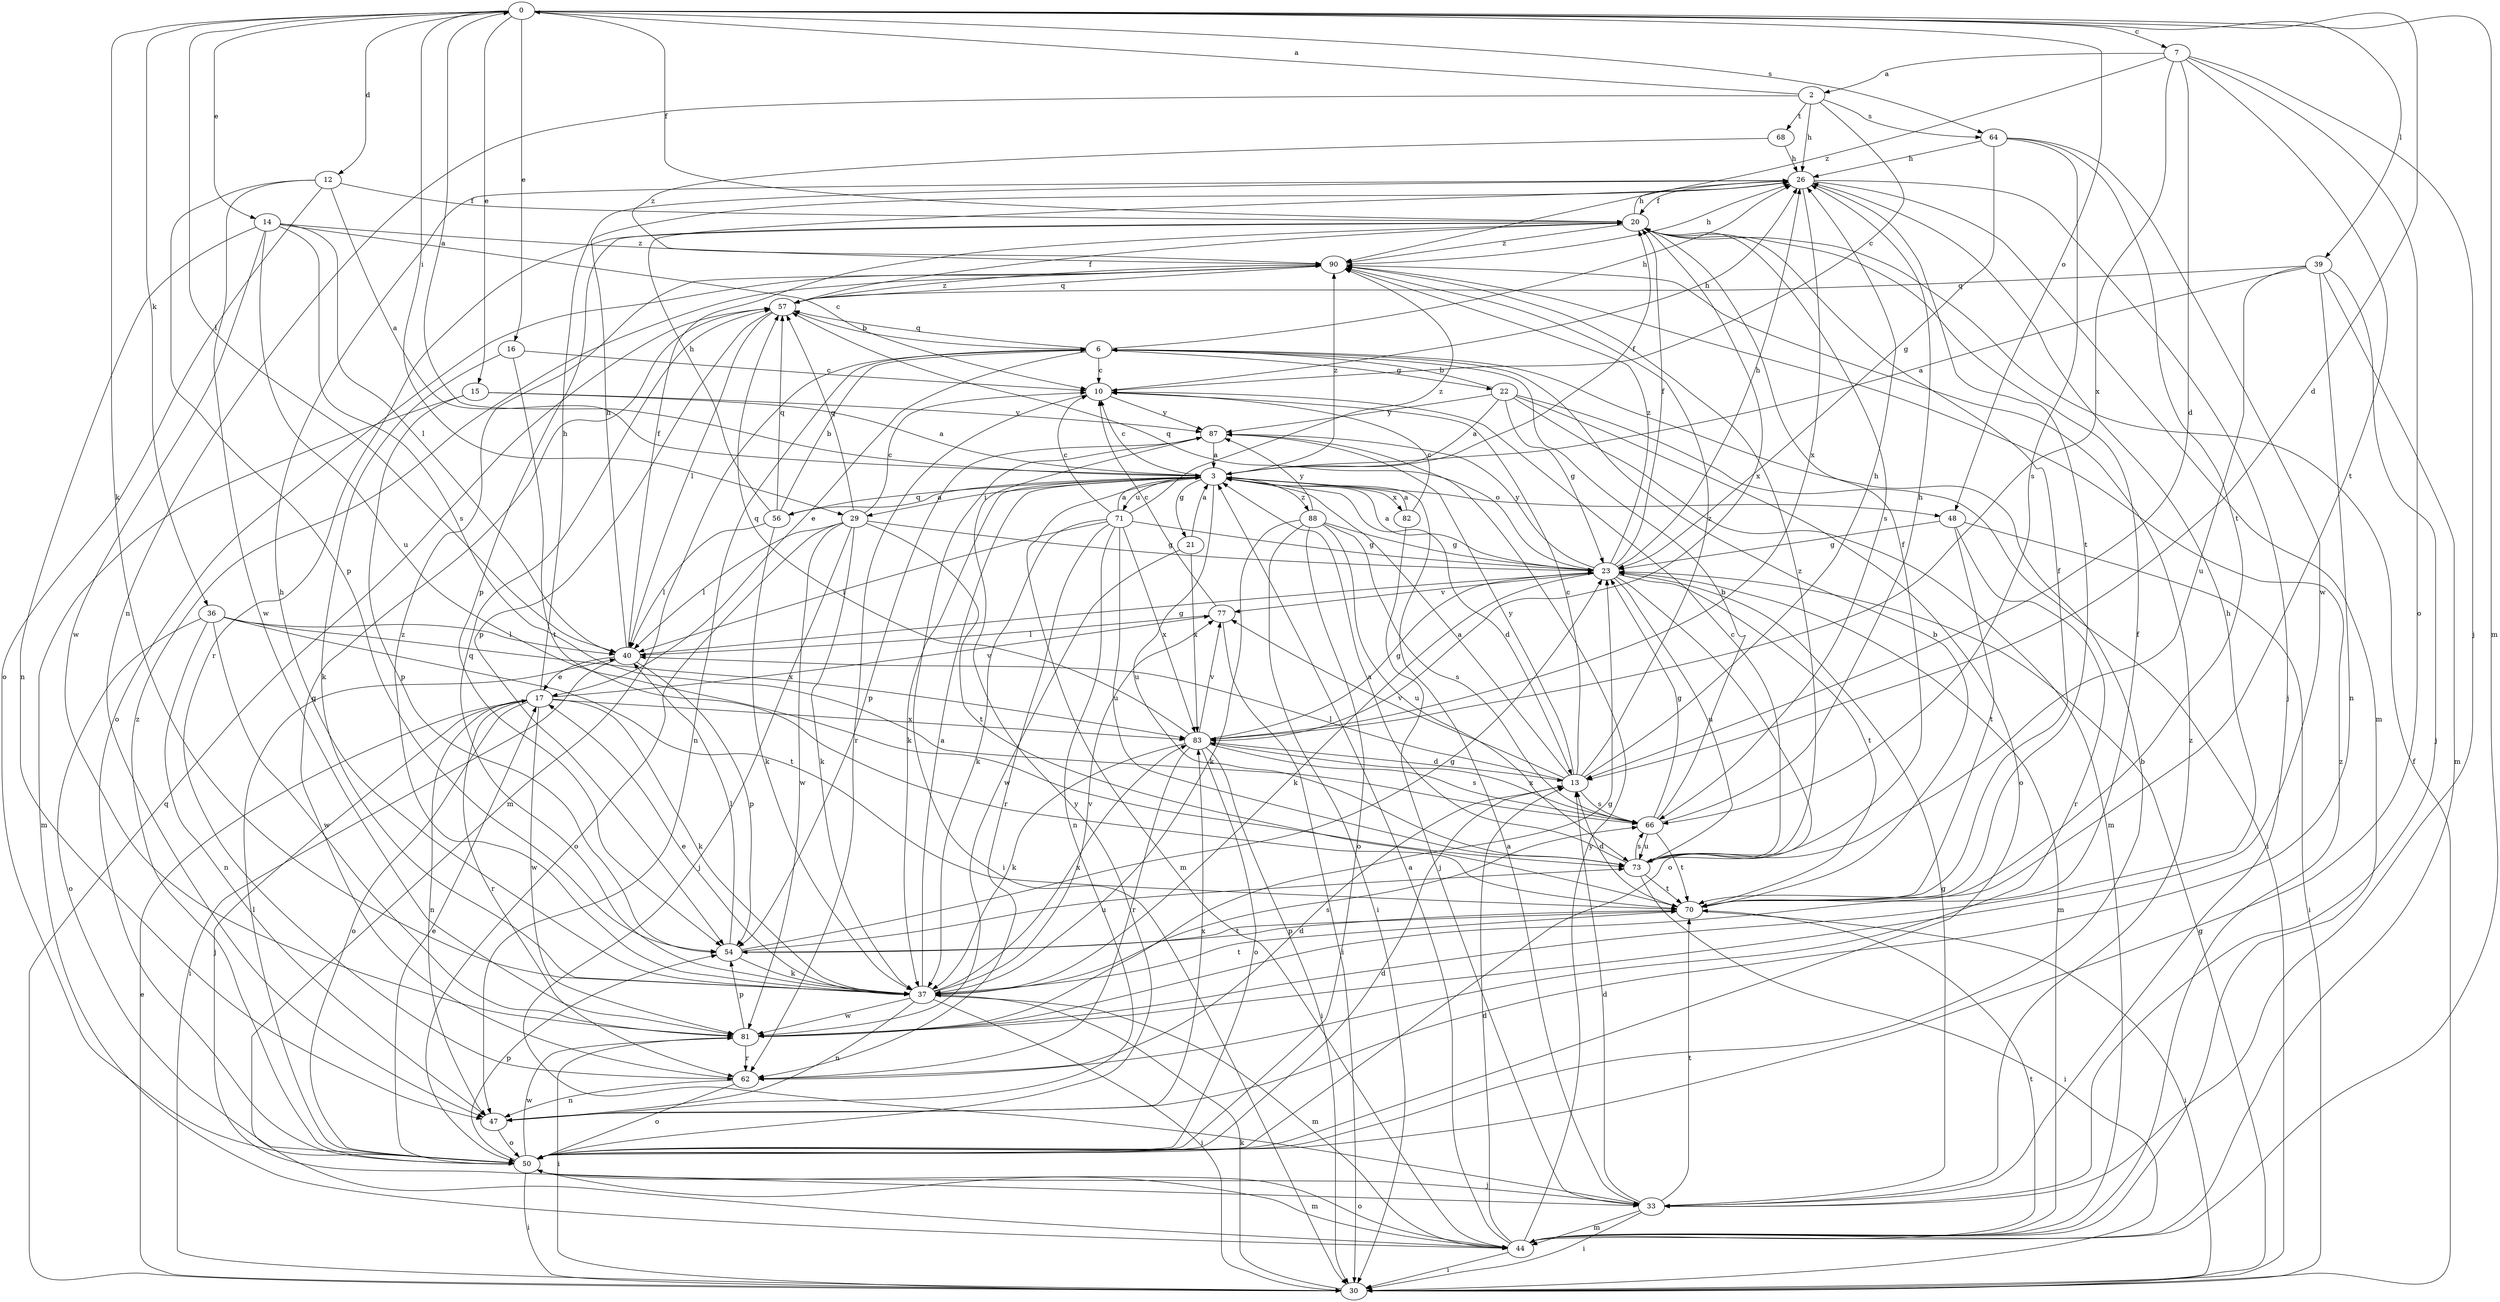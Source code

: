 strict digraph  {
0;
2;
3;
6;
7;
10;
12;
13;
14;
15;
16;
17;
20;
21;
22;
23;
26;
29;
30;
33;
36;
37;
39;
40;
44;
47;
48;
50;
54;
56;
57;
62;
64;
66;
68;
70;
71;
73;
77;
81;
82;
83;
87;
88;
90;
0 -> 7  [label=c];
0 -> 12  [label=d];
0 -> 13  [label=d];
0 -> 14  [label=e];
0 -> 15  [label=e];
0 -> 16  [label=e];
0 -> 20  [label=f];
0 -> 29  [label=i];
0 -> 36  [label=k];
0 -> 37  [label=k];
0 -> 39  [label=l];
0 -> 40  [label=l];
0 -> 44  [label=m];
0 -> 48  [label=o];
0 -> 64  [label=s];
2 -> 0  [label=a];
2 -> 10  [label=c];
2 -> 26  [label=h];
2 -> 47  [label=n];
2 -> 64  [label=s];
2 -> 68  [label=t];
3 -> 0  [label=a];
3 -> 10  [label=c];
3 -> 13  [label=d];
3 -> 20  [label=f];
3 -> 21  [label=g];
3 -> 29  [label=i];
3 -> 37  [label=k];
3 -> 44  [label=m];
3 -> 48  [label=o];
3 -> 56  [label=q];
3 -> 71  [label=u];
3 -> 73  [label=u];
3 -> 82  [label=x];
3 -> 88  [label=z];
3 -> 90  [label=z];
6 -> 10  [label=c];
6 -> 17  [label=e];
6 -> 22  [label=g];
6 -> 26  [label=h];
6 -> 44  [label=m];
6 -> 47  [label=n];
6 -> 57  [label=q];
7 -> 2  [label=a];
7 -> 13  [label=d];
7 -> 33  [label=j];
7 -> 50  [label=o];
7 -> 70  [label=t];
7 -> 83  [label=x];
7 -> 90  [label=z];
10 -> 26  [label=h];
10 -> 62  [label=r];
10 -> 87  [label=y];
12 -> 3  [label=a];
12 -> 20  [label=f];
12 -> 50  [label=o];
12 -> 54  [label=p];
12 -> 81  [label=w];
13 -> 3  [label=a];
13 -> 10  [label=c];
13 -> 26  [label=h];
13 -> 40  [label=l];
13 -> 66  [label=s];
13 -> 77  [label=v];
13 -> 87  [label=y];
13 -> 90  [label=z];
14 -> 10  [label=c];
14 -> 40  [label=l];
14 -> 47  [label=n];
14 -> 66  [label=s];
14 -> 73  [label=u];
14 -> 81  [label=w];
14 -> 90  [label=z];
15 -> 3  [label=a];
15 -> 44  [label=m];
15 -> 54  [label=p];
15 -> 87  [label=y];
16 -> 10  [label=c];
16 -> 37  [label=k];
16 -> 70  [label=t];
17 -> 26  [label=h];
17 -> 33  [label=j];
17 -> 37  [label=k];
17 -> 47  [label=n];
17 -> 50  [label=o];
17 -> 62  [label=r];
17 -> 77  [label=v];
17 -> 81  [label=w];
17 -> 83  [label=x];
20 -> 26  [label=h];
20 -> 54  [label=p];
20 -> 62  [label=r];
20 -> 66  [label=s];
20 -> 83  [label=x];
20 -> 90  [label=z];
21 -> 3  [label=a];
21 -> 81  [label=w];
21 -> 83  [label=x];
22 -> 3  [label=a];
22 -> 6  [label=b];
22 -> 23  [label=g];
22 -> 30  [label=i];
22 -> 44  [label=m];
22 -> 50  [label=o];
22 -> 87  [label=y];
23 -> 3  [label=a];
23 -> 20  [label=f];
23 -> 26  [label=h];
23 -> 37  [label=k];
23 -> 44  [label=m];
23 -> 50  [label=o];
23 -> 57  [label=q];
23 -> 70  [label=t];
23 -> 73  [label=u];
23 -> 77  [label=v];
23 -> 87  [label=y];
23 -> 90  [label=z];
26 -> 20  [label=f];
26 -> 33  [label=j];
26 -> 44  [label=m];
26 -> 70  [label=t];
26 -> 83  [label=x];
29 -> 10  [label=c];
29 -> 23  [label=g];
29 -> 33  [label=j];
29 -> 37  [label=k];
29 -> 40  [label=l];
29 -> 50  [label=o];
29 -> 57  [label=q];
29 -> 70  [label=t];
29 -> 81  [label=w];
30 -> 17  [label=e];
30 -> 20  [label=f];
30 -> 23  [label=g];
30 -> 37  [label=k];
30 -> 57  [label=q];
33 -> 3  [label=a];
33 -> 13  [label=d];
33 -> 23  [label=g];
33 -> 30  [label=i];
33 -> 44  [label=m];
33 -> 70  [label=t];
33 -> 90  [label=z];
36 -> 40  [label=l];
36 -> 47  [label=n];
36 -> 50  [label=o];
36 -> 70  [label=t];
36 -> 81  [label=w];
36 -> 83  [label=x];
37 -> 3  [label=a];
37 -> 17  [label=e];
37 -> 26  [label=h];
37 -> 30  [label=i];
37 -> 44  [label=m];
37 -> 47  [label=n];
37 -> 57  [label=q];
37 -> 66  [label=s];
37 -> 70  [label=t];
37 -> 77  [label=v];
37 -> 81  [label=w];
37 -> 83  [label=x];
37 -> 90  [label=z];
39 -> 3  [label=a];
39 -> 33  [label=j];
39 -> 44  [label=m];
39 -> 47  [label=n];
39 -> 57  [label=q];
39 -> 73  [label=u];
40 -> 17  [label=e];
40 -> 20  [label=f];
40 -> 23  [label=g];
40 -> 26  [label=h];
40 -> 30  [label=i];
40 -> 54  [label=p];
44 -> 3  [label=a];
44 -> 13  [label=d];
44 -> 30  [label=i];
44 -> 50  [label=o];
44 -> 70  [label=t];
44 -> 87  [label=y];
44 -> 90  [label=z];
47 -> 50  [label=o];
47 -> 83  [label=x];
48 -> 23  [label=g];
48 -> 30  [label=i];
48 -> 62  [label=r];
48 -> 70  [label=t];
50 -> 6  [label=b];
50 -> 13  [label=d];
50 -> 17  [label=e];
50 -> 30  [label=i];
50 -> 33  [label=j];
50 -> 40  [label=l];
50 -> 44  [label=m];
50 -> 54  [label=p];
50 -> 81  [label=w];
50 -> 87  [label=y];
50 -> 90  [label=z];
54 -> 23  [label=g];
54 -> 37  [label=k];
54 -> 40  [label=l];
54 -> 70  [label=t];
54 -> 73  [label=u];
56 -> 3  [label=a];
56 -> 6  [label=b];
56 -> 26  [label=h];
56 -> 37  [label=k];
56 -> 40  [label=l];
56 -> 57  [label=q];
57 -> 6  [label=b];
57 -> 20  [label=f];
57 -> 40  [label=l];
57 -> 54  [label=p];
57 -> 90  [label=z];
62 -> 13  [label=d];
62 -> 47  [label=n];
62 -> 50  [label=o];
62 -> 57  [label=q];
64 -> 23  [label=g];
64 -> 26  [label=h];
64 -> 66  [label=s];
64 -> 70  [label=t];
64 -> 81  [label=w];
66 -> 6  [label=b];
66 -> 23  [label=g];
66 -> 26  [label=h];
66 -> 70  [label=t];
66 -> 73  [label=u];
66 -> 83  [label=x];
68 -> 26  [label=h];
68 -> 90  [label=z];
70 -> 6  [label=b];
70 -> 13  [label=d];
70 -> 20  [label=f];
70 -> 30  [label=i];
70 -> 54  [label=p];
71 -> 3  [label=a];
71 -> 10  [label=c];
71 -> 23  [label=g];
71 -> 37  [label=k];
71 -> 40  [label=l];
71 -> 47  [label=n];
71 -> 62  [label=r];
71 -> 73  [label=u];
71 -> 83  [label=x];
71 -> 90  [label=z];
73 -> 3  [label=a];
73 -> 10  [label=c];
73 -> 20  [label=f];
73 -> 30  [label=i];
73 -> 66  [label=s];
73 -> 70  [label=t];
73 -> 90  [label=z];
77 -> 10  [label=c];
77 -> 30  [label=i];
77 -> 40  [label=l];
81 -> 20  [label=f];
81 -> 23  [label=g];
81 -> 26  [label=h];
81 -> 30  [label=i];
81 -> 54  [label=p];
81 -> 62  [label=r];
82 -> 3  [label=a];
82 -> 10  [label=c];
82 -> 33  [label=j];
83 -> 13  [label=d];
83 -> 23  [label=g];
83 -> 30  [label=i];
83 -> 37  [label=k];
83 -> 50  [label=o];
83 -> 57  [label=q];
83 -> 62  [label=r];
83 -> 66  [label=s];
83 -> 77  [label=v];
87 -> 3  [label=a];
87 -> 30  [label=i];
87 -> 54  [label=p];
88 -> 23  [label=g];
88 -> 30  [label=i];
88 -> 37  [label=k];
88 -> 50  [label=o];
88 -> 66  [label=s];
88 -> 73  [label=u];
88 -> 87  [label=y];
90 -> 26  [label=h];
90 -> 50  [label=o];
90 -> 57  [label=q];
}
